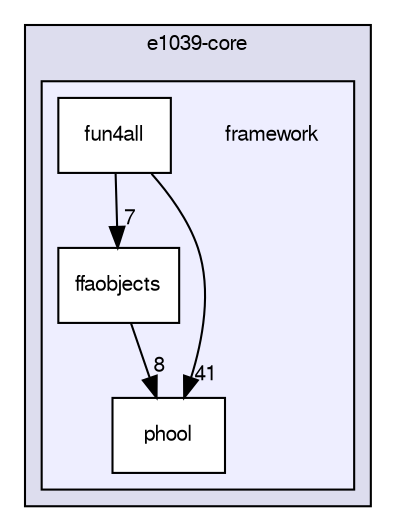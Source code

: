 digraph "/dev/shm/kenichi/update-e1039-doc/e1039-core/framework" {
  bgcolor=transparent;
  compound=true
  node [ fontsize="10", fontname="FreeSans"];
  edge [ labelfontsize="10", labelfontname="FreeSans"];
  subgraph clusterdir_0a085354c5474f38d4b9d20ae746ec67 {
    graph [ bgcolor="#ddddee", pencolor="black", label="e1039-core" fontname="FreeSans", fontsize="10", URL="dir_0a085354c5474f38d4b9d20ae746ec67.html"]
  subgraph clusterdir_68879e08c6651a210f7d5b44f4a6e313 {
    graph [ bgcolor="#eeeeff", pencolor="black", label="" URL="dir_68879e08c6651a210f7d5b44f4a6e313.html"];
    dir_68879e08c6651a210f7d5b44f4a6e313 [shape=plaintext label="framework"];
    dir_5e2139cbfb0de1d5c4a10e6c4a70dc4d [shape=box label="ffaobjects" color="black" fillcolor="white" style="filled" URL="dir_5e2139cbfb0de1d5c4a10e6c4a70dc4d.html"];
    dir_55959d07b8989f6dfc505bf0b420a158 [shape=box label="fun4all" color="black" fillcolor="white" style="filled" URL="dir_55959d07b8989f6dfc505bf0b420a158.html"];
    dir_f2aaf1f4a851c309b82ce7b22fc6c279 [shape=box label="phool" color="black" fillcolor="white" style="filled" URL="dir_f2aaf1f4a851c309b82ce7b22fc6c279.html"];
  }
  }
  dir_55959d07b8989f6dfc505bf0b420a158->dir_f2aaf1f4a851c309b82ce7b22fc6c279 [headlabel="41", labeldistance=1.5 headhref="dir_000026_000027.html"];
  dir_55959d07b8989f6dfc505bf0b420a158->dir_5e2139cbfb0de1d5c4a10e6c4a70dc4d [headlabel="7", labeldistance=1.5 headhref="dir_000026_000025.html"];
  dir_5e2139cbfb0de1d5c4a10e6c4a70dc4d->dir_f2aaf1f4a851c309b82ce7b22fc6c279 [headlabel="8", labeldistance=1.5 headhref="dir_000025_000027.html"];
}
